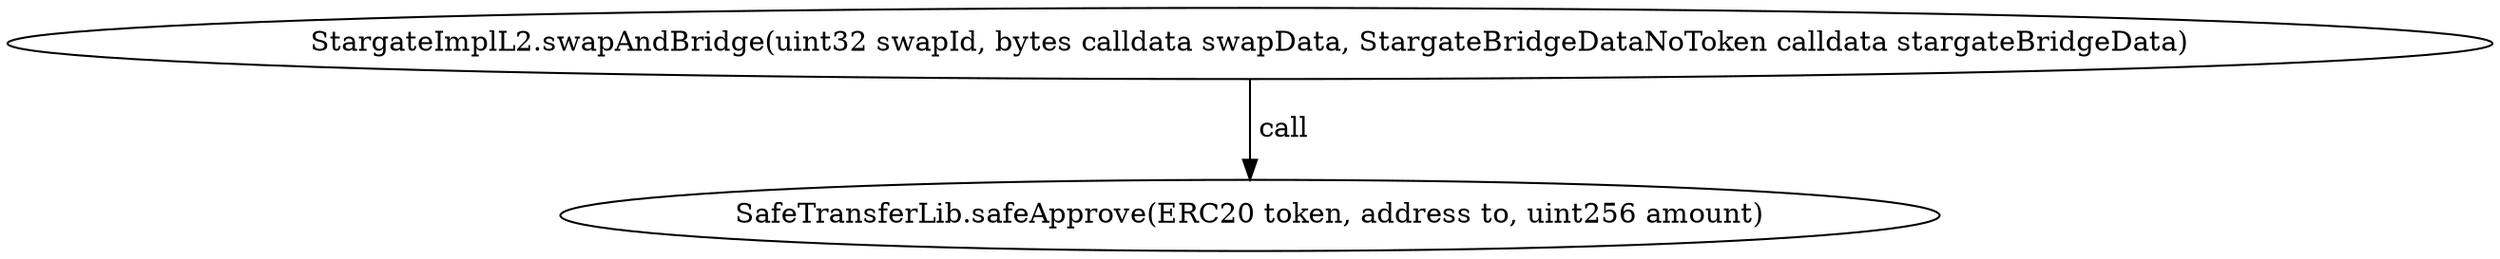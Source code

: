 digraph "" {
	graph [bb="0,0,1046.4,124.8"];
	node [label="\N"];
	"StargateImplL2.swapAndBridge(uint32 swapId, bytes calldata swapData, StargateBridgeDataNoToken calldata stargateBridgeData)"	 [height=0.5,
		pos="523.2,106.8",
		width=14.533];
	"SafeTransferLib.safeApprove(ERC20 token, address to, uint256 amount)"	 [height=0.5,
		pos="523.2,18",
		width=8.1727];
	"StargateImplL2.swapAndBridge(uint32 swapId, bytes calldata swapData, StargateBridgeDataNoToken calldata stargateBridgeData)" -> "SafeTransferLib.safeApprove(ERC20 token, address to, uint256 amount)" [key=call,
	label=" call",
	lp="535.05,62.4",
	pos="e,523.2,36.072 523.2,88.401 523.2,76.295 523.2,60.208 523.2,46.467"];
}
